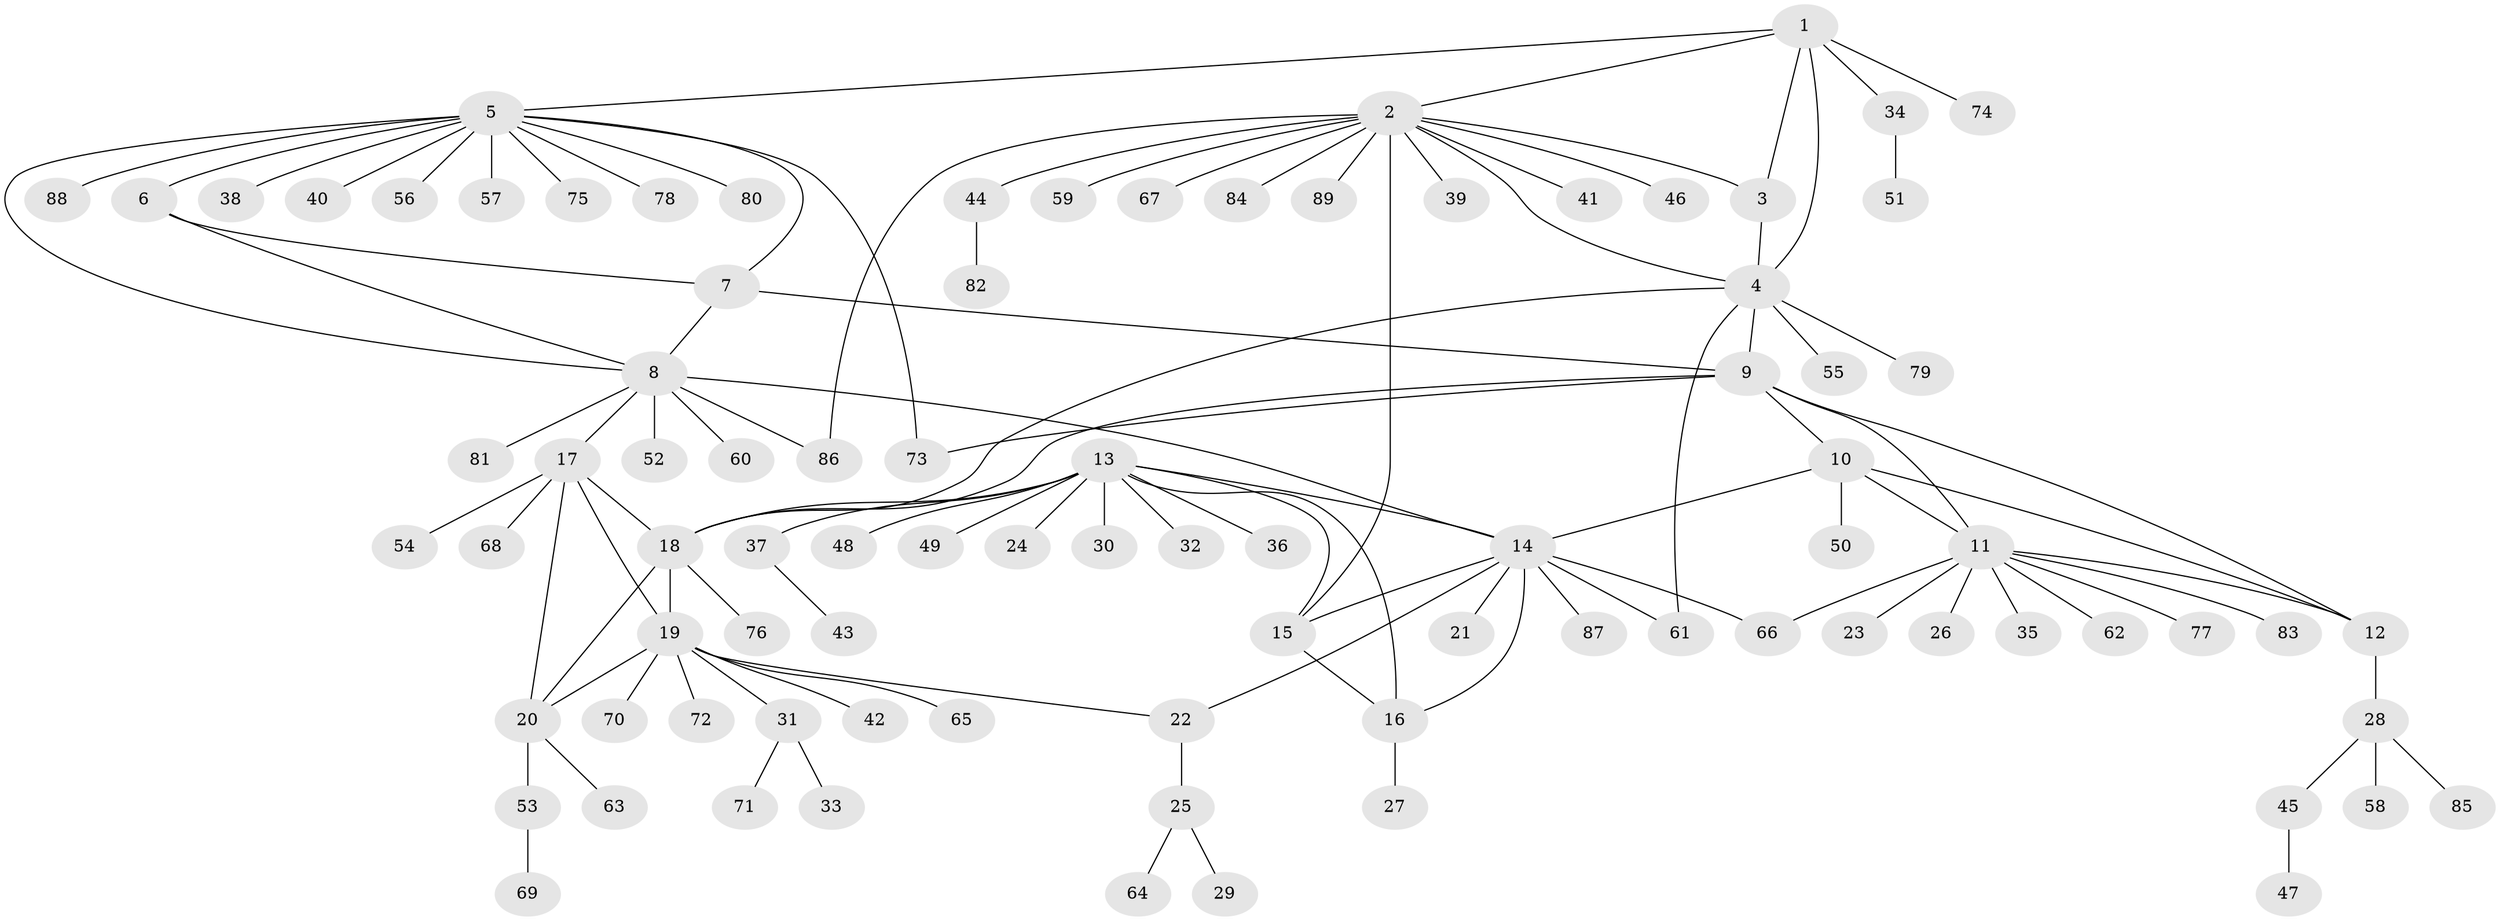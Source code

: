// coarse degree distribution, {1: 0.5555555555555556, 5: 0.14814814814814814, 2: 0.037037037037037035, 3: 0.07407407407407407, 7: 0.1111111111111111, 4: 0.037037037037037035, 8: 0.037037037037037035}
// Generated by graph-tools (version 1.1) at 2025/37/03/04/25 23:37:38]
// undirected, 89 vertices, 114 edges
graph export_dot {
  node [color=gray90,style=filled];
  1;
  2;
  3;
  4;
  5;
  6;
  7;
  8;
  9;
  10;
  11;
  12;
  13;
  14;
  15;
  16;
  17;
  18;
  19;
  20;
  21;
  22;
  23;
  24;
  25;
  26;
  27;
  28;
  29;
  30;
  31;
  32;
  33;
  34;
  35;
  36;
  37;
  38;
  39;
  40;
  41;
  42;
  43;
  44;
  45;
  46;
  47;
  48;
  49;
  50;
  51;
  52;
  53;
  54;
  55;
  56;
  57;
  58;
  59;
  60;
  61;
  62;
  63;
  64;
  65;
  66;
  67;
  68;
  69;
  70;
  71;
  72;
  73;
  74;
  75;
  76;
  77;
  78;
  79;
  80;
  81;
  82;
  83;
  84;
  85;
  86;
  87;
  88;
  89;
  1 -- 2;
  1 -- 3;
  1 -- 4;
  1 -- 5;
  1 -- 34;
  1 -- 74;
  2 -- 3;
  2 -- 4;
  2 -- 15;
  2 -- 39;
  2 -- 41;
  2 -- 44;
  2 -- 46;
  2 -- 59;
  2 -- 67;
  2 -- 84;
  2 -- 86;
  2 -- 89;
  3 -- 4;
  4 -- 9;
  4 -- 18;
  4 -- 55;
  4 -- 61;
  4 -- 79;
  5 -- 6;
  5 -- 7;
  5 -- 8;
  5 -- 38;
  5 -- 40;
  5 -- 56;
  5 -- 57;
  5 -- 73;
  5 -- 75;
  5 -- 78;
  5 -- 80;
  5 -- 88;
  6 -- 7;
  6 -- 8;
  7 -- 8;
  7 -- 9;
  8 -- 14;
  8 -- 17;
  8 -- 52;
  8 -- 60;
  8 -- 81;
  8 -- 86;
  9 -- 10;
  9 -- 11;
  9 -- 12;
  9 -- 18;
  9 -- 73;
  10 -- 11;
  10 -- 12;
  10 -- 14;
  10 -- 50;
  11 -- 12;
  11 -- 23;
  11 -- 26;
  11 -- 35;
  11 -- 62;
  11 -- 66;
  11 -- 77;
  11 -- 83;
  12 -- 28;
  13 -- 14;
  13 -- 15;
  13 -- 16;
  13 -- 18;
  13 -- 24;
  13 -- 30;
  13 -- 32;
  13 -- 36;
  13 -- 37;
  13 -- 48;
  13 -- 49;
  14 -- 15;
  14 -- 16;
  14 -- 21;
  14 -- 22;
  14 -- 61;
  14 -- 66;
  14 -- 87;
  15 -- 16;
  16 -- 27;
  17 -- 18;
  17 -- 19;
  17 -- 20;
  17 -- 54;
  17 -- 68;
  18 -- 19;
  18 -- 20;
  18 -- 76;
  19 -- 20;
  19 -- 22;
  19 -- 31;
  19 -- 42;
  19 -- 65;
  19 -- 70;
  19 -- 72;
  20 -- 53;
  20 -- 63;
  22 -- 25;
  25 -- 29;
  25 -- 64;
  28 -- 45;
  28 -- 58;
  28 -- 85;
  31 -- 33;
  31 -- 71;
  34 -- 51;
  37 -- 43;
  44 -- 82;
  45 -- 47;
  53 -- 69;
}
